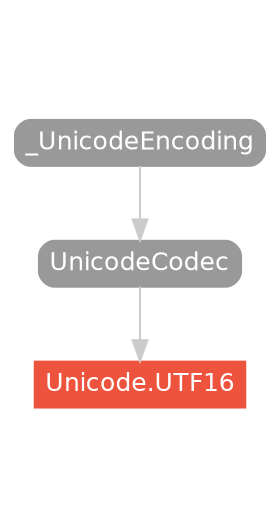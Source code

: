 strict digraph "Unicode.UTF16 - Type Hierarchy - SwiftDoc.org" {
    pad="0.1,0.8"
    node [shape=box, style="filled,rounded", color="#999999", fillcolor="#999999", fontcolor=white, fontname=Helvetica, fontnames="Helvetica,sansserif", fontsize=12, margin="0.07,0.05", height="0.3"]
    edge [color="#cccccc"]
    "Unicode.UTF16" [URL="/type/Unicode.UTF16/", style="filled", fillcolor="#ee543d", color="#ee543d"]
    "UnicodeCodec" [URL="/protocol/UnicodeCodec/hierarchy/"]    "UnicodeCodec" -> "Unicode.UTF16"
    "_UnicodeEncoding" -> "UnicodeCodec"
    subgraph Types {
        rank = max; "Unicode.UTF16";
    }
}